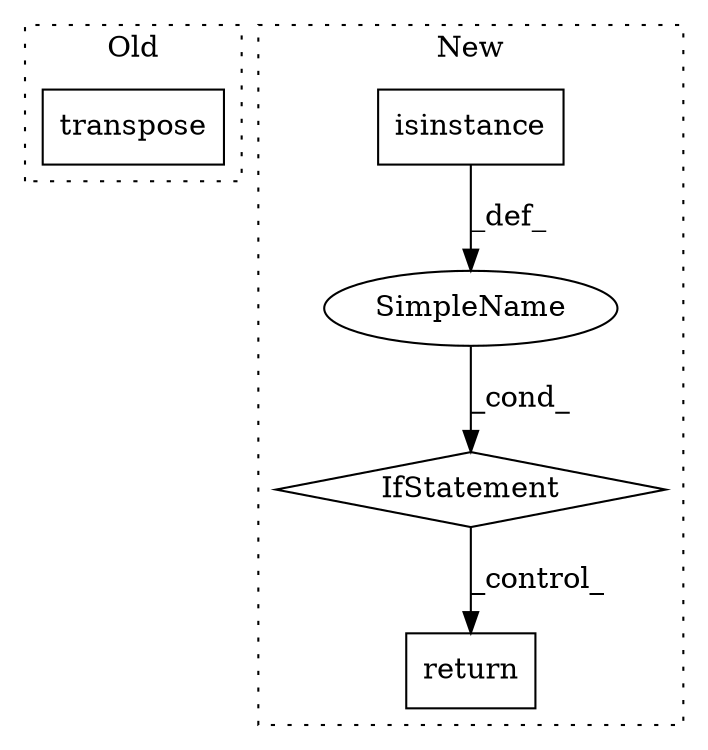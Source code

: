 digraph G {
subgraph cluster0 {
1 [label="transpose" a="32" s="31216,31227" l="10,1" shape="box"];
label = "Old";
style="dotted";
}
subgraph cluster1 {
2 [label="isinstance" a="32" s="30753,30782" l="11,1" shape="box"];
3 [label="IfStatement" a="25" s="30749,30783" l="4,2" shape="diamond"];
4 [label="SimpleName" a="42" s="" l="" shape="ellipse"];
5 [label="return" a="41" s="30878" l="7" shape="box"];
label = "New";
style="dotted";
}
2 -> 4 [label="_def_"];
3 -> 5 [label="_control_"];
4 -> 3 [label="_cond_"];
}